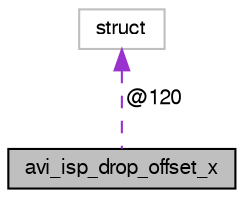 digraph "avi_isp_drop_offset_x"
{
  edge [fontname="FreeSans",fontsize="10",labelfontname="FreeSans",labelfontsize="10"];
  node [fontname="FreeSans",fontsize="10",shape=record];
  Node1 [label="avi_isp_drop_offset_x",height=0.2,width=0.4,color="black", fillcolor="grey75", style="filled", fontcolor="black"];
  Node2 -> Node1 [dir="back",color="darkorchid3",fontsize="10",style="dashed",label=" @120" ,fontname="FreeSans"];
  Node2 [label="struct",height=0.2,width=0.4,color="grey75", fillcolor="white", style="filled"];
}
